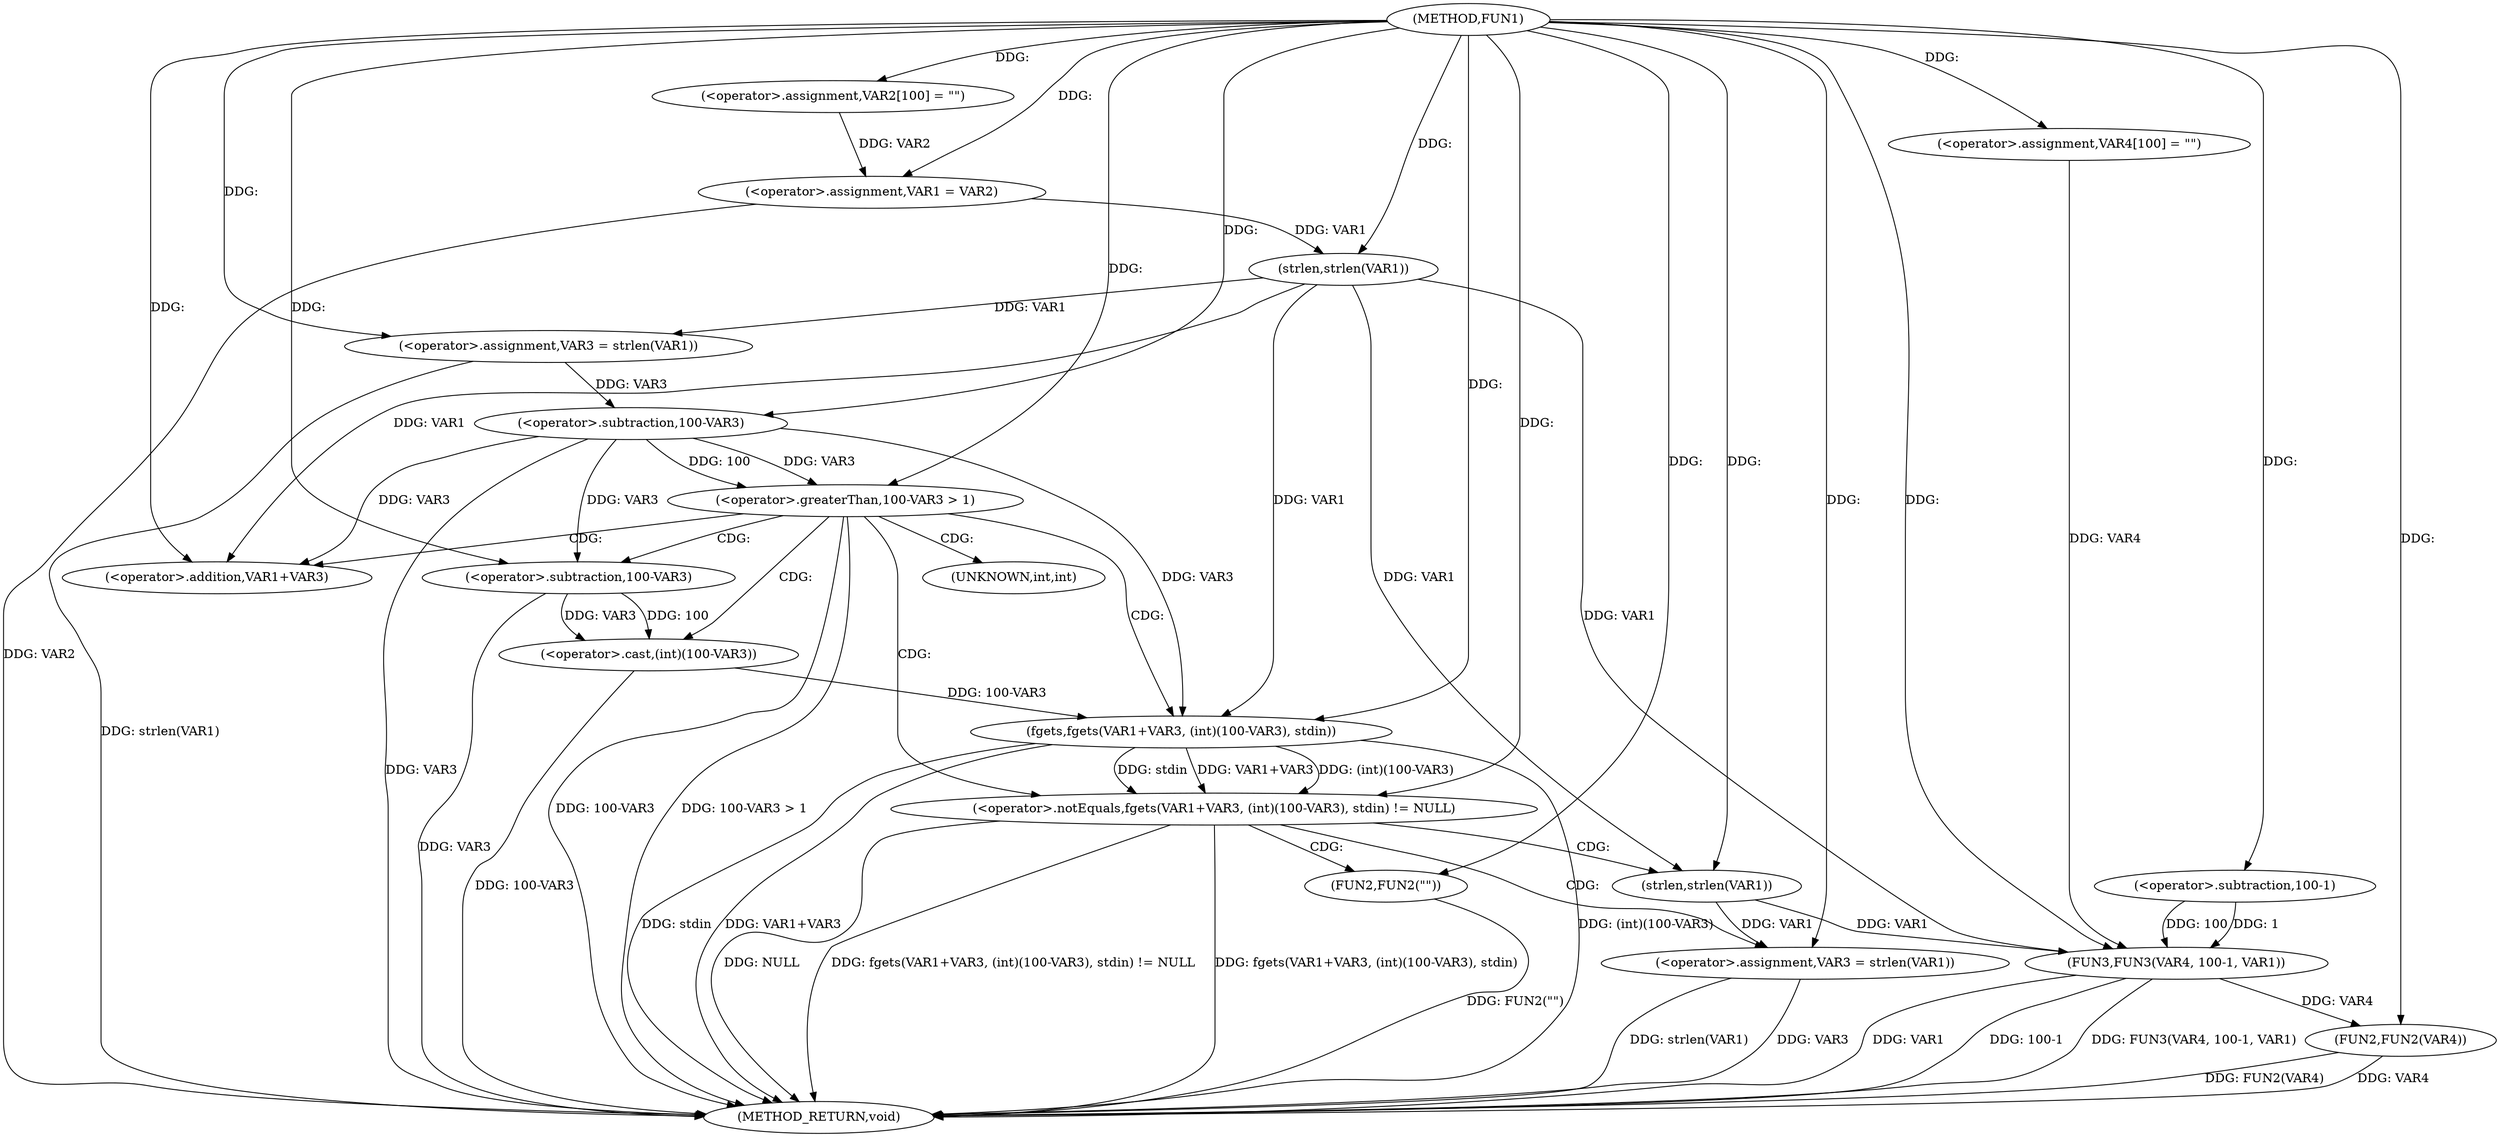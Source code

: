 digraph FUN1 {  
"1000100" [label = "(METHOD,FUN1)" ]
"1000159" [label = "(METHOD_RETURN,void)" ]
"1000104" [label = "(<operator>.assignment,VAR2[100] = \"\")" ]
"1000107" [label = "(<operator>.assignment,VAR1 = VAR2)" ]
"1000112" [label = "(<operator>.assignment,VAR3 = strlen(VAR1))" ]
"1000114" [label = "(strlen,strlen(VAR1))" ]
"1000117" [label = "(<operator>.greaterThan,100-VAR3 > 1)" ]
"1000118" [label = "(<operator>.subtraction,100-VAR3)" ]
"1000124" [label = "(<operator>.notEquals,fgets(VAR1+VAR3, (int)(100-VAR3), stdin) != NULL)" ]
"1000125" [label = "(fgets,fgets(VAR1+VAR3, (int)(100-VAR3), stdin))" ]
"1000126" [label = "(<operator>.addition,VAR1+VAR3)" ]
"1000129" [label = "(<operator>.cast,(int)(100-VAR3))" ]
"1000131" [label = "(<operator>.subtraction,100-VAR3)" ]
"1000137" [label = "(<operator>.assignment,VAR3 = strlen(VAR1))" ]
"1000139" [label = "(strlen,strlen(VAR1))" ]
"1000144" [label = "(FUN2,FUN2(\"\"))" ]
"1000148" [label = "(<operator>.assignment,VAR4[100] = \"\")" ]
"1000151" [label = "(FUN3,FUN3(VAR4, 100-1, VAR1))" ]
"1000153" [label = "(<operator>.subtraction,100-1)" ]
"1000157" [label = "(FUN2,FUN2(VAR4))" ]
"1000130" [label = "(UNKNOWN,int,int)" ]
  "1000117" -> "1000159"  [ label = "DDG: 100-VAR3 > 1"] 
  "1000125" -> "1000159"  [ label = "DDG: VAR1+VAR3"] 
  "1000124" -> "1000159"  [ label = "DDG: fgets(VAR1+VAR3, (int)(100-VAR3), stdin)"] 
  "1000157" -> "1000159"  [ label = "DDG: FUN2(VAR4)"] 
  "1000112" -> "1000159"  [ label = "DDG: strlen(VAR1)"] 
  "1000137" -> "1000159"  [ label = "DDG: strlen(VAR1)"] 
  "1000151" -> "1000159"  [ label = "DDG: 100-1"] 
  "1000117" -> "1000159"  [ label = "DDG: 100-VAR3"] 
  "1000151" -> "1000159"  [ label = "DDG: FUN3(VAR4, 100-1, VAR1)"] 
  "1000125" -> "1000159"  [ label = "DDG: (int)(100-VAR3)"] 
  "1000157" -> "1000159"  [ label = "DDG: VAR4"] 
  "1000144" -> "1000159"  [ label = "DDG: FUN2(\"\")"] 
  "1000125" -> "1000159"  [ label = "DDG: stdin"] 
  "1000131" -> "1000159"  [ label = "DDG: VAR3"] 
  "1000124" -> "1000159"  [ label = "DDG: NULL"] 
  "1000118" -> "1000159"  [ label = "DDG: VAR3"] 
  "1000151" -> "1000159"  [ label = "DDG: VAR1"] 
  "1000137" -> "1000159"  [ label = "DDG: VAR3"] 
  "1000107" -> "1000159"  [ label = "DDG: VAR2"] 
  "1000129" -> "1000159"  [ label = "DDG: 100-VAR3"] 
  "1000124" -> "1000159"  [ label = "DDG: fgets(VAR1+VAR3, (int)(100-VAR3), stdin) != NULL"] 
  "1000100" -> "1000104"  [ label = "DDG: "] 
  "1000104" -> "1000107"  [ label = "DDG: VAR2"] 
  "1000100" -> "1000107"  [ label = "DDG: "] 
  "1000114" -> "1000112"  [ label = "DDG: VAR1"] 
  "1000100" -> "1000112"  [ label = "DDG: "] 
  "1000107" -> "1000114"  [ label = "DDG: VAR1"] 
  "1000100" -> "1000114"  [ label = "DDG: "] 
  "1000118" -> "1000117"  [ label = "DDG: 100"] 
  "1000118" -> "1000117"  [ label = "DDG: VAR3"] 
  "1000100" -> "1000118"  [ label = "DDG: "] 
  "1000112" -> "1000118"  [ label = "DDG: VAR3"] 
  "1000100" -> "1000117"  [ label = "DDG: "] 
  "1000125" -> "1000124"  [ label = "DDG: VAR1+VAR3"] 
  "1000125" -> "1000124"  [ label = "DDG: (int)(100-VAR3)"] 
  "1000125" -> "1000124"  [ label = "DDG: stdin"] 
  "1000114" -> "1000125"  [ label = "DDG: VAR1"] 
  "1000100" -> "1000125"  [ label = "DDG: "] 
  "1000118" -> "1000125"  [ label = "DDG: VAR3"] 
  "1000114" -> "1000126"  [ label = "DDG: VAR1"] 
  "1000100" -> "1000126"  [ label = "DDG: "] 
  "1000118" -> "1000126"  [ label = "DDG: VAR3"] 
  "1000129" -> "1000125"  [ label = "DDG: 100-VAR3"] 
  "1000131" -> "1000129"  [ label = "DDG: 100"] 
  "1000131" -> "1000129"  [ label = "DDG: VAR3"] 
  "1000100" -> "1000131"  [ label = "DDG: "] 
  "1000118" -> "1000131"  [ label = "DDG: VAR3"] 
  "1000100" -> "1000124"  [ label = "DDG: "] 
  "1000139" -> "1000137"  [ label = "DDG: VAR1"] 
  "1000100" -> "1000137"  [ label = "DDG: "] 
  "1000100" -> "1000139"  [ label = "DDG: "] 
  "1000114" -> "1000139"  [ label = "DDG: VAR1"] 
  "1000100" -> "1000144"  [ label = "DDG: "] 
  "1000100" -> "1000148"  [ label = "DDG: "] 
  "1000148" -> "1000151"  [ label = "DDG: VAR4"] 
  "1000100" -> "1000151"  [ label = "DDG: "] 
  "1000153" -> "1000151"  [ label = "DDG: 100"] 
  "1000153" -> "1000151"  [ label = "DDG: 1"] 
  "1000100" -> "1000153"  [ label = "DDG: "] 
  "1000139" -> "1000151"  [ label = "DDG: VAR1"] 
  "1000114" -> "1000151"  [ label = "DDG: VAR1"] 
  "1000151" -> "1000157"  [ label = "DDG: VAR4"] 
  "1000100" -> "1000157"  [ label = "DDG: "] 
  "1000117" -> "1000129"  [ label = "CDG: "] 
  "1000117" -> "1000124"  [ label = "CDG: "] 
  "1000117" -> "1000125"  [ label = "CDG: "] 
  "1000117" -> "1000130"  [ label = "CDG: "] 
  "1000117" -> "1000131"  [ label = "CDG: "] 
  "1000117" -> "1000126"  [ label = "CDG: "] 
  "1000124" -> "1000137"  [ label = "CDG: "] 
  "1000124" -> "1000139"  [ label = "CDG: "] 
  "1000124" -> "1000144"  [ label = "CDG: "] 
}
